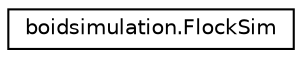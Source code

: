 digraph "Graphical Class Hierarchy"
{
  edge [fontname="Helvetica",fontsize="10",labelfontname="Helvetica",labelfontsize="10"];
  node [fontname="Helvetica",fontsize="10",shape=record];
  rankdir="LR";
  Node1 [label="boidsimulation.FlockSim",height=0.2,width=0.4,color="black", fillcolor="white", style="filled",URL="$classboidsimulation_1_1FlockSim.html",tooltip="Main class for that is used for the simulation and display of the flock. "];
}
